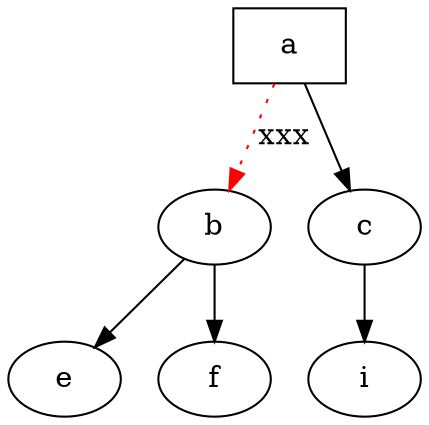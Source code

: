 digraph a{
  a ->b[label=xxx,color=red,style=dotted];
  a ->c;
  b ->e;
  b -> f;
  c-> i;
  a[shape=box];
}
